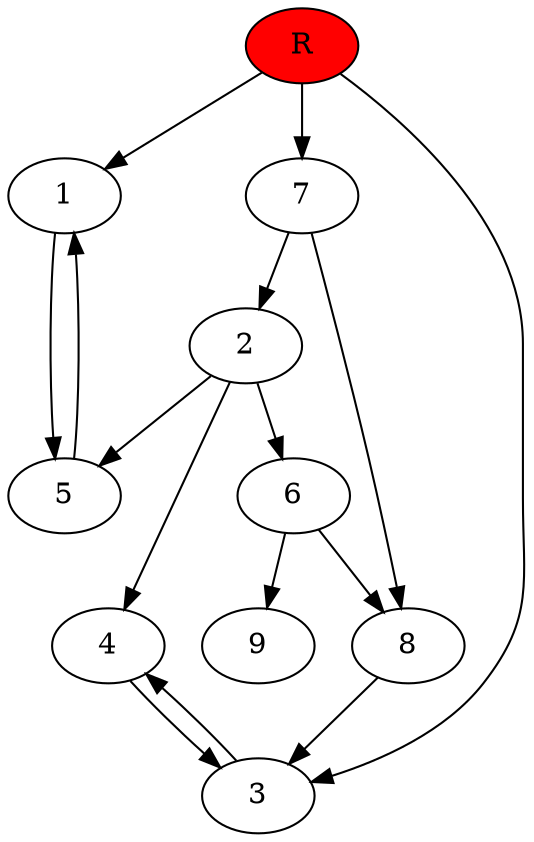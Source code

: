 digraph prb6687 {
	1
	2
	3
	4
	5
	6
	7
	8
	R [fillcolor="#ff0000" style=filled]
	1 -> 5
	2 -> 4
	2 -> 5
	2 -> 6
	3 -> 4
	4 -> 3
	5 -> 1
	6 -> 8
	6 -> 9
	7 -> 2
	7 -> 8
	8 -> 3
	R -> 1
	R -> 3
	R -> 7
}
